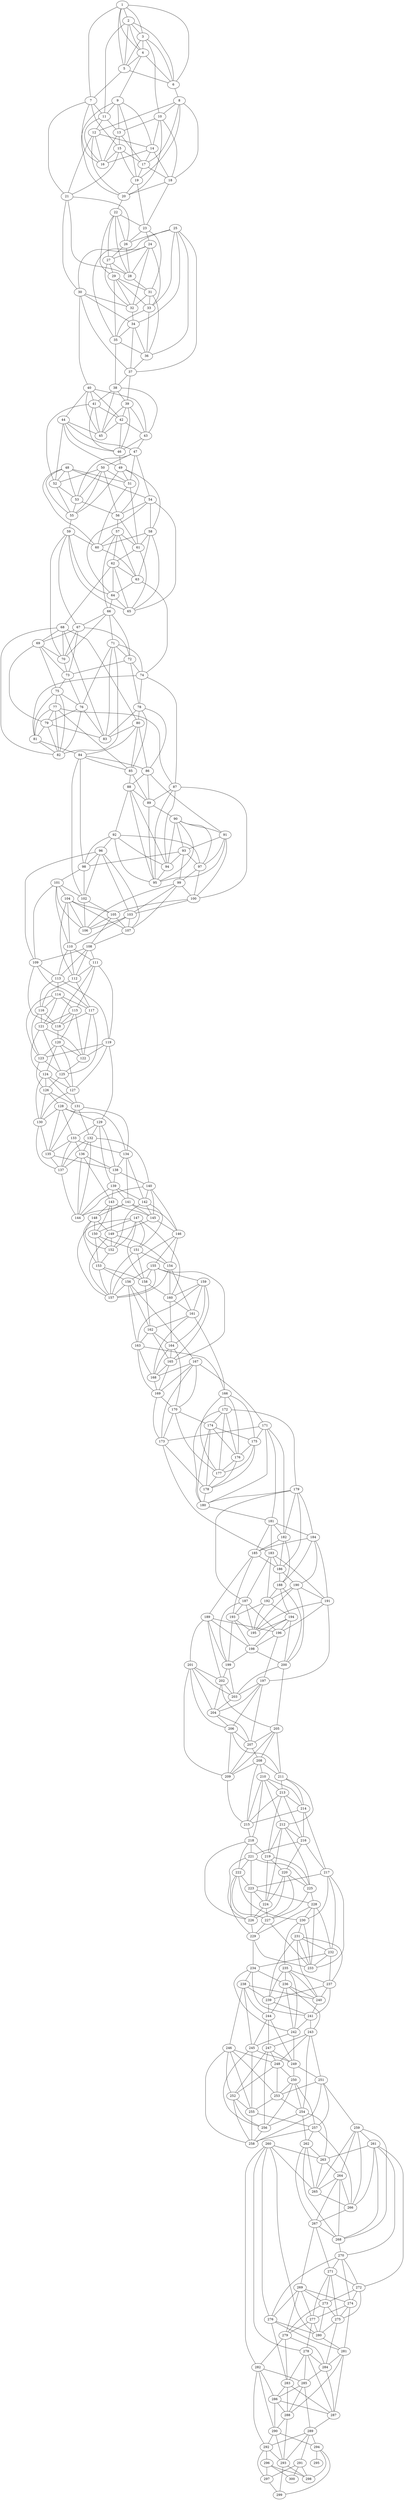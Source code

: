graph g_m_892{
1--2
1--3
1--4
1--5
1--6
2--3
2--4
2--5
2--6
3--4
3--5
3--6
4--5
4--6
5--6
1--7
5--7
6--8
4--9
3--10
8--10
2--11
7--11
9--11
8--12
11--12
9--13
10--13
11--13
9--14
10--14
12--14
7--15
13--15
7--16
11--16
12--16
13--16
14--16
15--16
8--17
13--17
14--17
15--17
8--18
10--18
14--18
17--18
8--19
9--19
15--19
17--19
9--20
10--20
12--20
18--20
19--20
7--21
12--21
15--21
20--22
18--23
19--23
22--23
23--24
21--26
22--26
23--26
25--26
22--27
24--27
26--27
21--28
22--28
24--28
26--28
27--28
22--29
27--29
21--30
25--30
23--31
28--31
29--31
24--32
27--32
29--32
30--32
31--32
24--33
25--33
29--33
31--33
25--34
30--34
32--34
24--35
29--35
33--35
34--35
25--36
31--36
33--36
34--36
35--36
25--37
30--37
34--37
36--37
35--38
37--38
37--39
38--39
30--40
38--41
40--41
39--42
40--42
41--42
38--43
39--43
40--43
42--43
40--44
38--45
39--45
40--45
41--45
42--45
44--45
39--46
41--46
42--46
43--46
44--46
43--47
44--47
44--49
46--49
47--50
47--51
48--51
49--51
50--51
41--52
44--52
48--52
50--52
47--53
48--53
50--53
52--53
47--54
48--54
48--55
49--55
50--55
52--55
53--55
49--56
50--56
53--56
54--56
56--57
49--58
54--58
55--59
48--60
51--60
57--60
58--60
59--60
51--61
56--61
57--61
58--61
57--62
61--62
57--63
58--63
60--63
62--63
54--64
59--64
62--64
63--64
54--65
58--65
59--65
61--65
62--65
64--65
57--66
64--66
59--67
66--67
62--68
67--69
68--69
59--70
66--70
67--70
68--70
69--70
66--71
66--72
67--72
71--72
67--73
69--73
70--73
72--73
63--74
71--74
72--74
69--75
73--75
71--76
73--76
75--76
75--77
72--78
74--78
69--79
76--79
77--79
68--80
78--80
74--81
75--81
77--81
79--81
68--82
71--82
75--82
76--82
77--82
79--82
81--82
68--83
71--83
76--83
78--83
79--83
80--83
80--84
81--84
77--85
78--85
80--85
84--85
78--86
80--86
84--86
74--87
77--87
85--88
86--88
85--89
86--89
87--89
88--89
89--90
86--91
90--91
88--92
90--93
91--93
87--94
88--94
90--94
92--94
93--94
87--95
88--95
89--95
90--95
91--95
92--95
94--95
92--96
90--97
91--97
92--97
93--97
84--98
92--98
93--98
96--98
93--99
97--99
87--100
91--100
97--100
99--100
98--101
84--102
96--102
98--102
101--102
96--103
99--103
100--103
101--104
100--105
102--105
104--105
99--106
101--106
102--106
103--106
104--106
105--106
96--107
99--107
103--107
104--107
105--107
105--108
107--108
96--109
101--109
108--109
101--110
103--110
104--110
108--111
110--111
104--112
108--112
110--112
111--112
108--113
109--113
110--113
113--114
111--115
114--115
112--116
113--116
114--116
109--117
112--117
114--117
109--118
111--118
115--118
116--118
117--118
111--119
113--119
115--120
118--120
114--121
115--121
116--121
115--122
117--122
119--122
120--122
121--122
114--123
116--123
119--123
120--123
120--124
121--124
117--125
121--125
122--125
123--125
123--126
124--126
125--126
119--127
120--127
124--127
125--127
126--128
119--129
128--129
124--130
126--130
127--130
128--130
124--131
126--131
127--131
129--132
131--132
128--133
129--133
128--134
131--134
133--134
128--135
130--135
131--135
133--135
132--136
133--136
130--137
132--137
133--137
135--137
136--137
129--138
134--138
135--138
136--138
129--139
138--139
132--140
138--140
134--141
139--141
134--142
139--142
140--142
136--143
139--143
132--144
136--144
137--144
139--144
140--144
141--144
140--145
141--145
142--145
143--145
140--146
141--146
145--146
141--148
143--148
143--149
145--149
148--149
143--150
147--150
148--150
142--151
147--151
150--151
142--152
147--152
148--152
149--152
150--152
148--153
150--153
152--153
146--154
149--154
151--154
146--155
153--156
155--156
146--157
147--157
149--157
151--157
153--157
154--157
155--157
156--157
147--158
151--158
153--158
155--158
155--159
147--160
154--160
158--160
159--160
154--161
159--161
160--161
156--162
158--162
161--162
156--163
159--163
162--163
159--164
160--164
162--164
155--165
159--165
162--165
164--165
161--166
163--166
156--167
161--168
163--168
164--168
165--168
167--168
163--169
165--169
167--169
168--169
164--170
167--170
169--170
167--171
166--172
167--173
169--173
170--173
171--173
170--174
172--174
166--175
171--175
174--175
166--176
172--176
174--176
175--176
166--177
170--177
172--177
175--177
176--177
173--178
174--178
175--178
176--178
177--178
172--179
171--180
172--180
174--180
178--180
179--180
171--181
180--181
171--182
179--182
181--182
173--183
181--183
179--184
181--184
181--185
182--185
184--185
179--186
182--186
183--186
185--186
179--187
183--187
182--188
184--188
186--188
185--189
184--190
186--190
183--191
184--191
190--191
183--192
188--192
190--192
185--193
187--193
192--193
188--194
192--194
187--195
190--195
191--195
192--195
193--195
194--195
187--196
189--196
191--196
194--196
191--197
196--197
189--198
193--198
194--198
196--198
187--199
189--199
193--199
198--199
188--200
190--200
194--200
198--200
189--201
189--202
199--202
201--202
197--203
199--203
200--203
201--203
202--203
197--204
201--204
202--204
203--204
200--205
202--205
197--206
201--206
204--206
197--207
204--207
205--207
206--207
205--208
207--208
201--209
205--209
206--209
207--209
208--209
208--210
205--211
206--211
208--211
210--212
211--212
210--213
211--213
210--214
211--214
213--214
208--215
209--215
210--215
213--215
214--215
212--216
213--216
214--216
214--217
216--217
210--218
215--218
212--219
213--219
218--219
216--220
219--220
216--221
218--221
218--222
221--222
217--223
221--223
222--223
212--224
219--224
220--224
223--224
212--225
219--225
220--225
221--225
218--226
220--226
221--226
223--226
224--226
220--227
222--227
224--227
225--227
223--228
225--228
222--229
226--229
227--229
228--229
217--230
222--230
228--230
230--231
217--232
228--232
231--232
217--233
227--233
228--233
229--233
230--233
231--233
232--233
229--234
232--234
230--235
234--236
235--236
231--237
232--237
235--237
234--238
231--239
235--239
237--239
238--239
231--240
235--240
236--240
237--240
238--240
234--241
237--241
239--241
240--241
234--242
235--242
236--242
241--242
236--243
241--243
236--244
238--244
239--244
238--245
242--245
244--245
238--246
243--247
244--247
243--248
246--248
247--248
242--249
244--249
245--249
247--249
248--250
249--250
243--251
249--251
246--252
247--252
248--252
246--253
248--253
250--253
251--253
243--254
250--254
253--254
245--255
246--255
252--255
253--255
245--256
247--256
250--256
252--256
254--256
250--257
251--257
255--257
246--258
251--258
252--258
255--258
256--258
257--258
251--259
259--261
254--262
257--262
254--263
260--263
261--263
262--263
259--264
263--264
259--265
260--265
262--265
263--265
264--265
257--266
259--266
261--266
264--266
265--266
262--267
264--267
266--267
259--268
261--268
262--268
264--268
267--268
267--269
261--270
268--270
267--271
270--271
261--272
270--272
271--272
269--273
271--273
272--273
269--274
270--274
272--274
271--275
272--275
273--275
274--275
260--276
269--276
270--276
269--277
271--277
274--277
260--278
277--278
269--279
273--279
277--279
260--280
273--280
275--280
276--280
277--280
274--281
276--281
280--281
260--282
279--282
276--283
278--283
279--283
275--284
278--284
279--284
281--284
278--285
282--285
284--285
282--286
283--286
285--286
278--287
281--287
283--287
284--287
286--287
281--288
283--288
285--288
286--288
285--289
287--289
282--290
286--290
288--290
289--291
282--292
289--292
290--292
288--293
289--293
290--293
292--293
289--294
290--294
294--295
292--296
291--297
292--297
296--297
291--298
293--298
294--298
296--298
293--299
294--299
297--299
291--300
296--300
}
